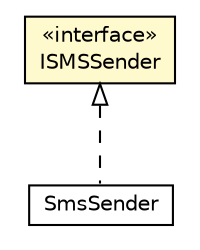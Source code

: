 #!/usr/local/bin/dot
#
# Class diagram 
# Generated by UMLGraph version R5_6-24-gf6e263 (http://www.umlgraph.org/)
#

digraph G {
	edge [fontname="Helvetica",fontsize=10,labelfontname="Helvetica",labelfontsize=10];
	node [fontname="Helvetica",fontsize=10,shape=plaintext];
	nodesep=0.25;
	ranksep=0.5;
	// net.vsms.bulksms.SmsSender
	c4674704 [label=<<table title="net.vsms.bulksms.SmsSender" border="0" cellborder="1" cellspacing="0" cellpadding="2" port="p" href="../../../../../net/vsms/bulksms/SmsSender.html">
		<tr><td><table border="0" cellspacing="0" cellpadding="1">
<tr><td align="center" balign="center"> SmsSender </td></tr>
		</table></td></tr>
		</table>>, URL="../../../../../net/vsms/bulksms/SmsSender.html", fontname="Helvetica", fontcolor="black", fontsize=10.0];
	// org.universAAL.ui.handler.sms.ISMSSender
	c4674706 [label=<<table title="org.universAAL.ui.handler.sms.ISMSSender" border="0" cellborder="1" cellspacing="0" cellpadding="2" port="p" bgcolor="lemonChiffon" href="./ISMSSender.html">
		<tr><td><table border="0" cellspacing="0" cellpadding="1">
<tr><td align="center" balign="center"> &#171;interface&#187; </td></tr>
<tr><td align="center" balign="center"> ISMSSender </td></tr>
		</table></td></tr>
		</table>>, URL="./ISMSSender.html", fontname="Helvetica", fontcolor="black", fontsize=10.0];
	//net.vsms.bulksms.SmsSender implements org.universAAL.ui.handler.sms.ISMSSender
	c4674706:p -> c4674704:p [dir=back,arrowtail=empty,style=dashed];
}

